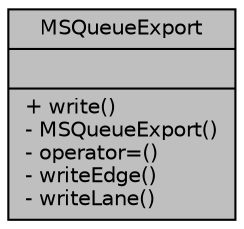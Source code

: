 digraph "MSQueueExport"
{
  edge [fontname="Helvetica",fontsize="10",labelfontname="Helvetica",labelfontsize="10"];
  node [fontname="Helvetica",fontsize="10",shape=record];
  Node1 [label="{MSQueueExport\n||+ write()\l- MSQueueExport()\l- operator=()\l- writeEdge()\l- writeLane()\l}",height=0.2,width=0.4,color="black", fillcolor="grey75", style="filled", fontcolor="black"];
}
